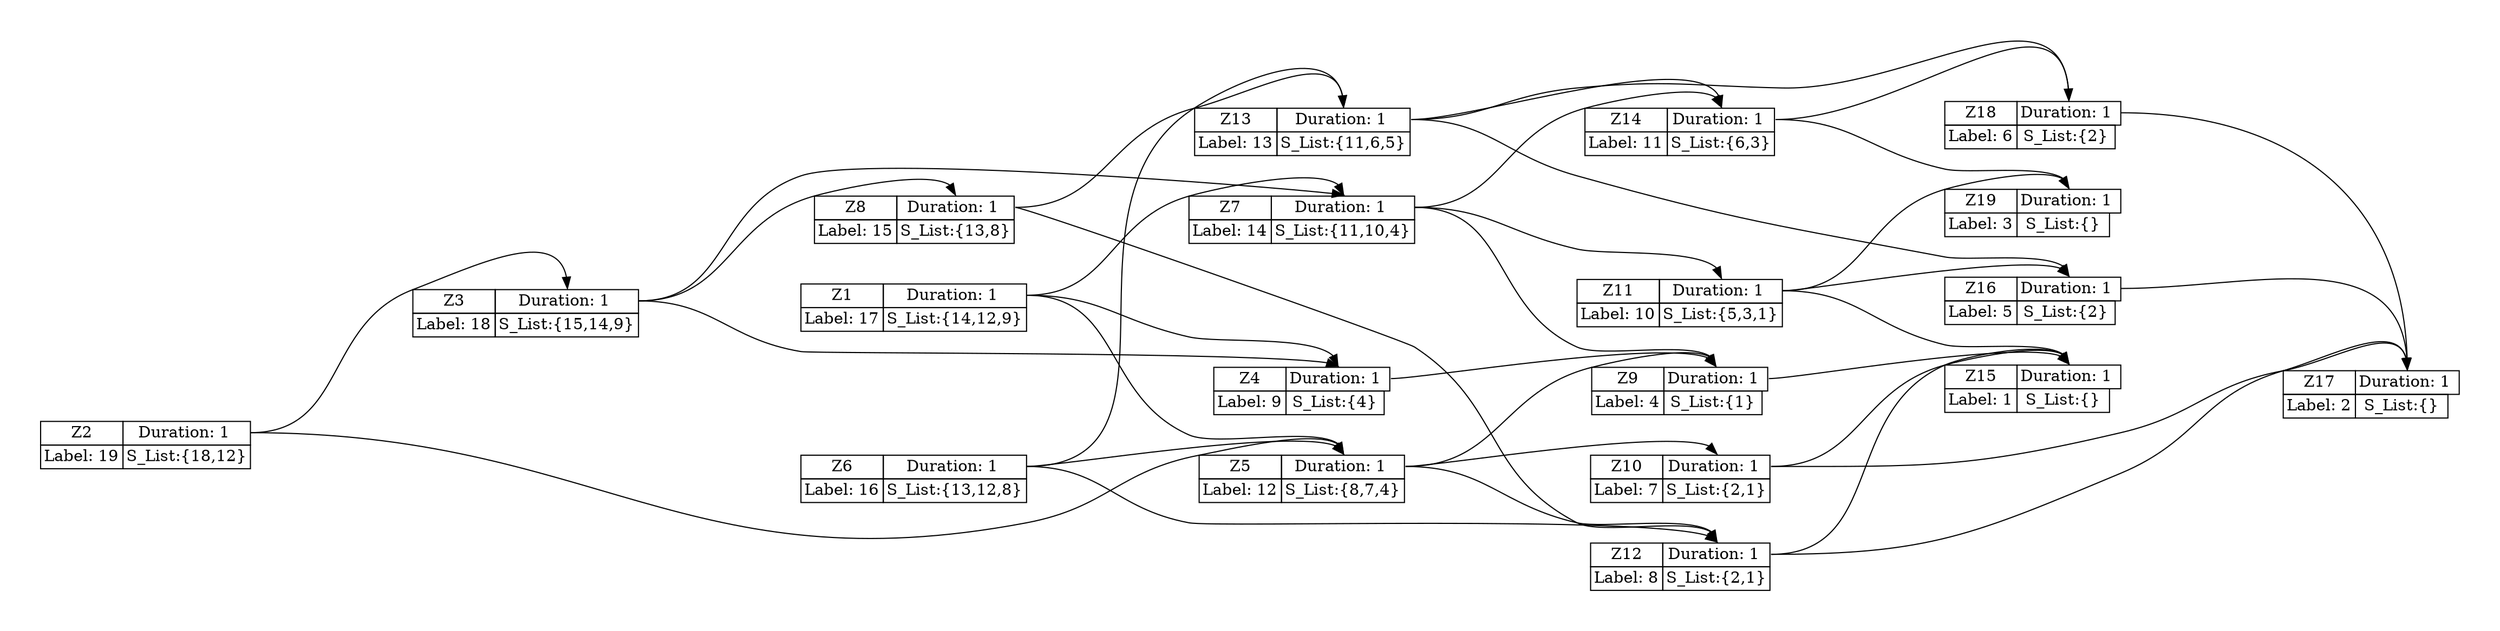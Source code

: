Digraph {
graph [pad="0.5", nodesep ="0.5", ranksep="2"];
node [shape = plain]
rankdir = LR
Z2[label =<<table border="0" cellborder="1" cellspacing="0" >
<tr><td>Z2</td><td PORT ="Z2" colspan ="2">Duration: 1 </td></tr>
<tr><td>Label: 19</td><td>S_List:{18,12}</td></tr>
</table>>];


Z3[label =<<table border="0" cellborder="1" cellspacing="0" >
<tr><td>Z3</td><td PORT ="Z3" colspan ="2">Duration: 1 </td></tr>
<tr><td>Label: 18</td><td>S_List:{15,14,9}</td></tr>
</table>>];


Z1[label =<<table border="0" cellborder="1" cellspacing="0" >
<tr><td>Z1</td><td PORT ="Z1" colspan ="2">Duration: 1 </td></tr>
<tr><td>Label: 17</td><td>S_List:{14,12,9}</td></tr>
</table>>];


Z6[label =<<table border="0" cellborder="1" cellspacing="0" >
<tr><td>Z6</td><td PORT ="Z6" colspan ="2">Duration: 1 </td></tr>
<tr><td>Label: 16</td><td>S_List:{13,12,8}</td></tr>
</table>>];


Z8[label =<<table border="0" cellborder="1" cellspacing="0" >
<tr><td>Z8</td><td PORT ="Z8" colspan ="2">Duration: 1 </td></tr>
<tr><td>Label: 15</td><td>S_List:{13,8}</td></tr>
</table>>];


Z7[label =<<table border="0" cellborder="1" cellspacing="0" >
<tr><td>Z7</td><td PORT ="Z7" colspan ="2">Duration: 1 </td></tr>
<tr><td>Label: 14</td><td>S_List:{11,10,4}</td></tr>
</table>>];


Z13[label =<<table border="0" cellborder="1" cellspacing="0" >
<tr><td>Z13</td><td PORT ="Z13" colspan ="2">Duration: 1 </td></tr>
<tr><td>Label: 13</td><td>S_List:{11,6,5}</td></tr>
</table>>];


Z5[label =<<table border="0" cellborder="1" cellspacing="0" >
<tr><td>Z5</td><td PORT ="Z5" colspan ="2">Duration: 1 </td></tr>
<tr><td>Label: 12</td><td>S_List:{8,7,4}</td></tr>
</table>>];


Z14[label =<<table border="0" cellborder="1" cellspacing="0" >
<tr><td>Z14</td><td PORT ="Z14" colspan ="2">Duration: 1 </td></tr>
<tr><td>Label: 11</td><td>S_List:{6,3}</td></tr>
</table>>];


Z11[label =<<table border="0" cellborder="1" cellspacing="0" >
<tr><td>Z11</td><td PORT ="Z11" colspan ="2">Duration: 1 </td></tr>
<tr><td>Label: 10</td><td>S_List:{5,3,1}</td></tr>
</table>>];


Z4[label =<<table border="0" cellborder="1" cellspacing="0" >
<tr><td>Z4</td><td PORT ="Z4" colspan ="2">Duration: 1 </td></tr>
<tr><td>Label: 9</td><td>S_List:{4}</td></tr>
</table>>];


Z12[label =<<table border="0" cellborder="1" cellspacing="0" >
<tr><td>Z12</td><td PORT ="Z12" colspan ="2">Duration: 1 </td></tr>
<tr><td>Label: 8</td><td>S_List:{2,1}</td></tr>
</table>>];


Z10[label =<<table border="0" cellborder="1" cellspacing="0" >
<tr><td>Z10</td><td PORT ="Z10" colspan ="2">Duration: 1 </td></tr>
<tr><td>Label: 7</td><td>S_List:{2,1}</td></tr>
</table>>];


Z18[label =<<table border="0" cellborder="1" cellspacing="0" >
<tr><td>Z18</td><td PORT ="Z18" colspan ="2">Duration: 1 </td></tr>
<tr><td>Label: 6</td><td>S_List:{2}</td></tr>
</table>>];


Z16[label =<<table border="0" cellborder="1" cellspacing="0" >
<tr><td>Z16</td><td PORT ="Z16" colspan ="2">Duration: 1 </td></tr>
<tr><td>Label: 5</td><td>S_List:{2}</td></tr>
</table>>];


Z9[label =<<table border="0" cellborder="1" cellspacing="0" >
<tr><td>Z9</td><td PORT ="Z9" colspan ="2">Duration: 1 </td></tr>
<tr><td>Label: 4</td><td>S_List:{1}</td></tr>
</table>>];


Z19[label =<<table border="0" cellborder="1" cellspacing="0" >
<tr><td>Z19</td><td PORT ="Z19" colspan ="2">Duration: 1 </td></tr>
<tr><td>Label: 3</td><td>S_List:{}</td></tr>
</table>>];


Z17[label =<<table border="0" cellborder="1" cellspacing="0" >
<tr><td>Z17</td><td PORT ="Z17" colspan ="2">Duration: 1 </td></tr>
<tr><td>Label: 2</td><td>S_List:{}</td></tr>
</table>>];


Z15[label =<<table border="0" cellborder="1" cellspacing="0" >
<tr><td>Z15</td><td PORT ="Z15" colspan ="2">Duration: 1 </td></tr>
<tr><td>Label: 1</td><td>S_List:{}</td></tr>
</table>>];


Z2:Z2->Z3:Z3
Z3:Z3->Z8:Z8
Z1:Z1->Z7:Z7
Z3:Z3->Z7:Z7
Z6:Z6->Z13:Z13
Z8:Z8->Z13:Z13
Z1:Z1->Z5:Z5
Z2:Z2->Z5:Z5
Z6:Z6->Z5:Z5
Z7:Z7->Z14:Z14
Z13:Z13->Z14:Z14
Z7:Z7->Z11:Z11
Z1:Z1->Z4:Z4
Z3:Z3->Z4:Z4
Z5:Z5->Z12:Z12
Z6:Z6->Z12:Z12
Z8:Z8->Z12:Z12
Z5:Z5->Z10:Z10
Z13:Z13->Z18:Z18
Z14:Z14->Z18:Z18
Z11:Z11->Z16:Z16
Z13:Z13->Z16:Z16
Z4:Z4->Z9:Z9
Z5:Z5->Z9:Z9
Z7:Z7->Z9:Z9
Z11:Z11->Z19:Z19
Z14:Z14->Z19:Z19
Z10:Z10->Z17:Z17
Z12:Z12->Z17:Z17
Z16:Z16->Z17:Z17
Z18:Z18->Z17:Z17
Z9:Z9->Z15:Z15
Z10:Z10->Z15:Z15
Z11:Z11->Z15:Z15
Z12:Z12->Z15:Z15
}
